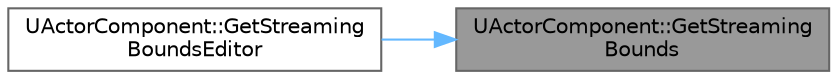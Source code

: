 digraph "UActorComponent::GetStreamingBounds"
{
 // INTERACTIVE_SVG=YES
 // LATEX_PDF_SIZE
  bgcolor="transparent";
  edge [fontname=Helvetica,fontsize=10,labelfontname=Helvetica,labelfontsize=10];
  node [fontname=Helvetica,fontsize=10,shape=box,height=0.2,width=0.4];
  rankdir="RL";
  Node1 [id="Node000001",label="UActorComponent::GetStreaming\lBounds",height=0.2,width=0.4,color="gray40", fillcolor="grey60", style="filled", fontcolor="black",tooltip=" "];
  Node1 -> Node2 [id="edge1_Node000001_Node000002",dir="back",color="steelblue1",style="solid",tooltip=" "];
  Node2 [id="Node000002",label="UActorComponent::GetStreaming\lBoundsEditor",height=0.2,width=0.4,color="grey40", fillcolor="white", style="filled",URL="$df/db5/classUActorComponent.html#a6cea2a42b3d94ac2944036b80547d9a2",tooltip=" "];
}
